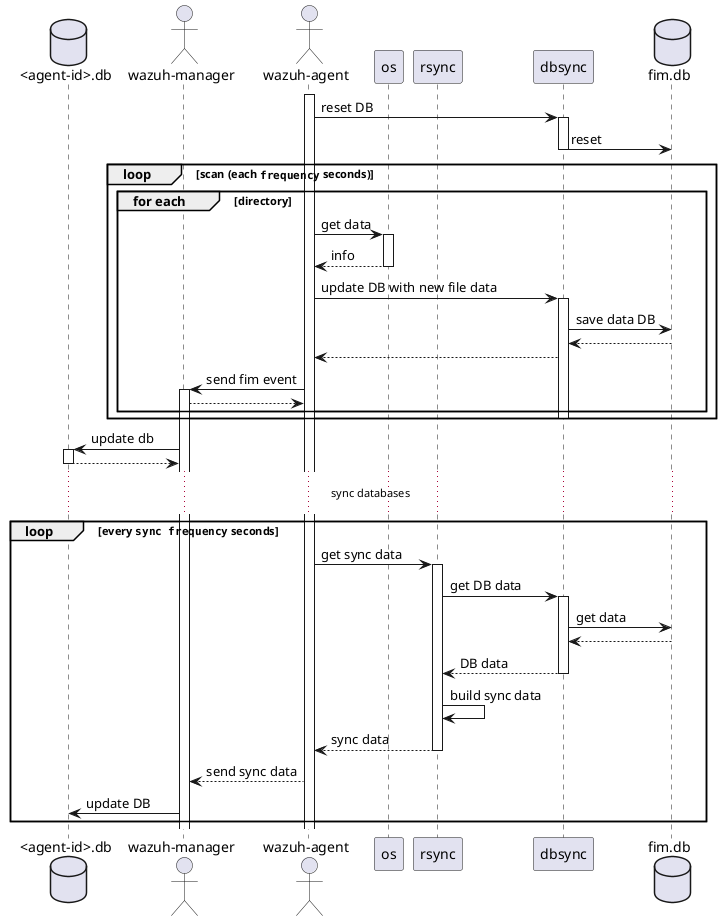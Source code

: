 ' Copyright (C) 2015, Fortishield Inc.
' Created by Fortishield, Inc. <info@wazuh.com>.
' This program is free software; you can redistribute it and/or modify it under the terms of GPLv2

@startuml sequence_diagram_db_fim
database "<agent-id>.db" as agent.db
actor "wazuh-manager" as manager
actor "wazuh-agent" as fim
participant os as os
participant rsync
participant dbsync
database fim.db as fdb

activate fim

fim -> dbsync ++: reset DB
dbsync -> fdb -- : reset


loop scan (each ""frequency"" seconds)
    group for each [directory]
        fim -> os ++: get data
        fim <-- os --: info
        fim -> dbsync++ : update DB with new file data
        dbsync -> fdb : save data DB
        dbsync <-- fdb
        fim <-- dbsync
        manager <- fim ++: send fim event
        manager --> fim
     end group
        dbsync--
end loop
        agent.db <- manager++: update db
        agent.db --> manager --

... sync databases ...

loop every ""sync frequency"" seconds



    fim -> rsync++ : get sync data
    rsync -> dbsync++ : get DB data
    dbsync -> fdb : get data
    dbsync <-- fdb
    rsync <-- dbsync-- : DB data
    rsync -> rsync : build sync data
    rsync --> fim --: sync data
    fim --> manager : send sync data
    manager -> agent.db: update DB
end loop
@enduml
